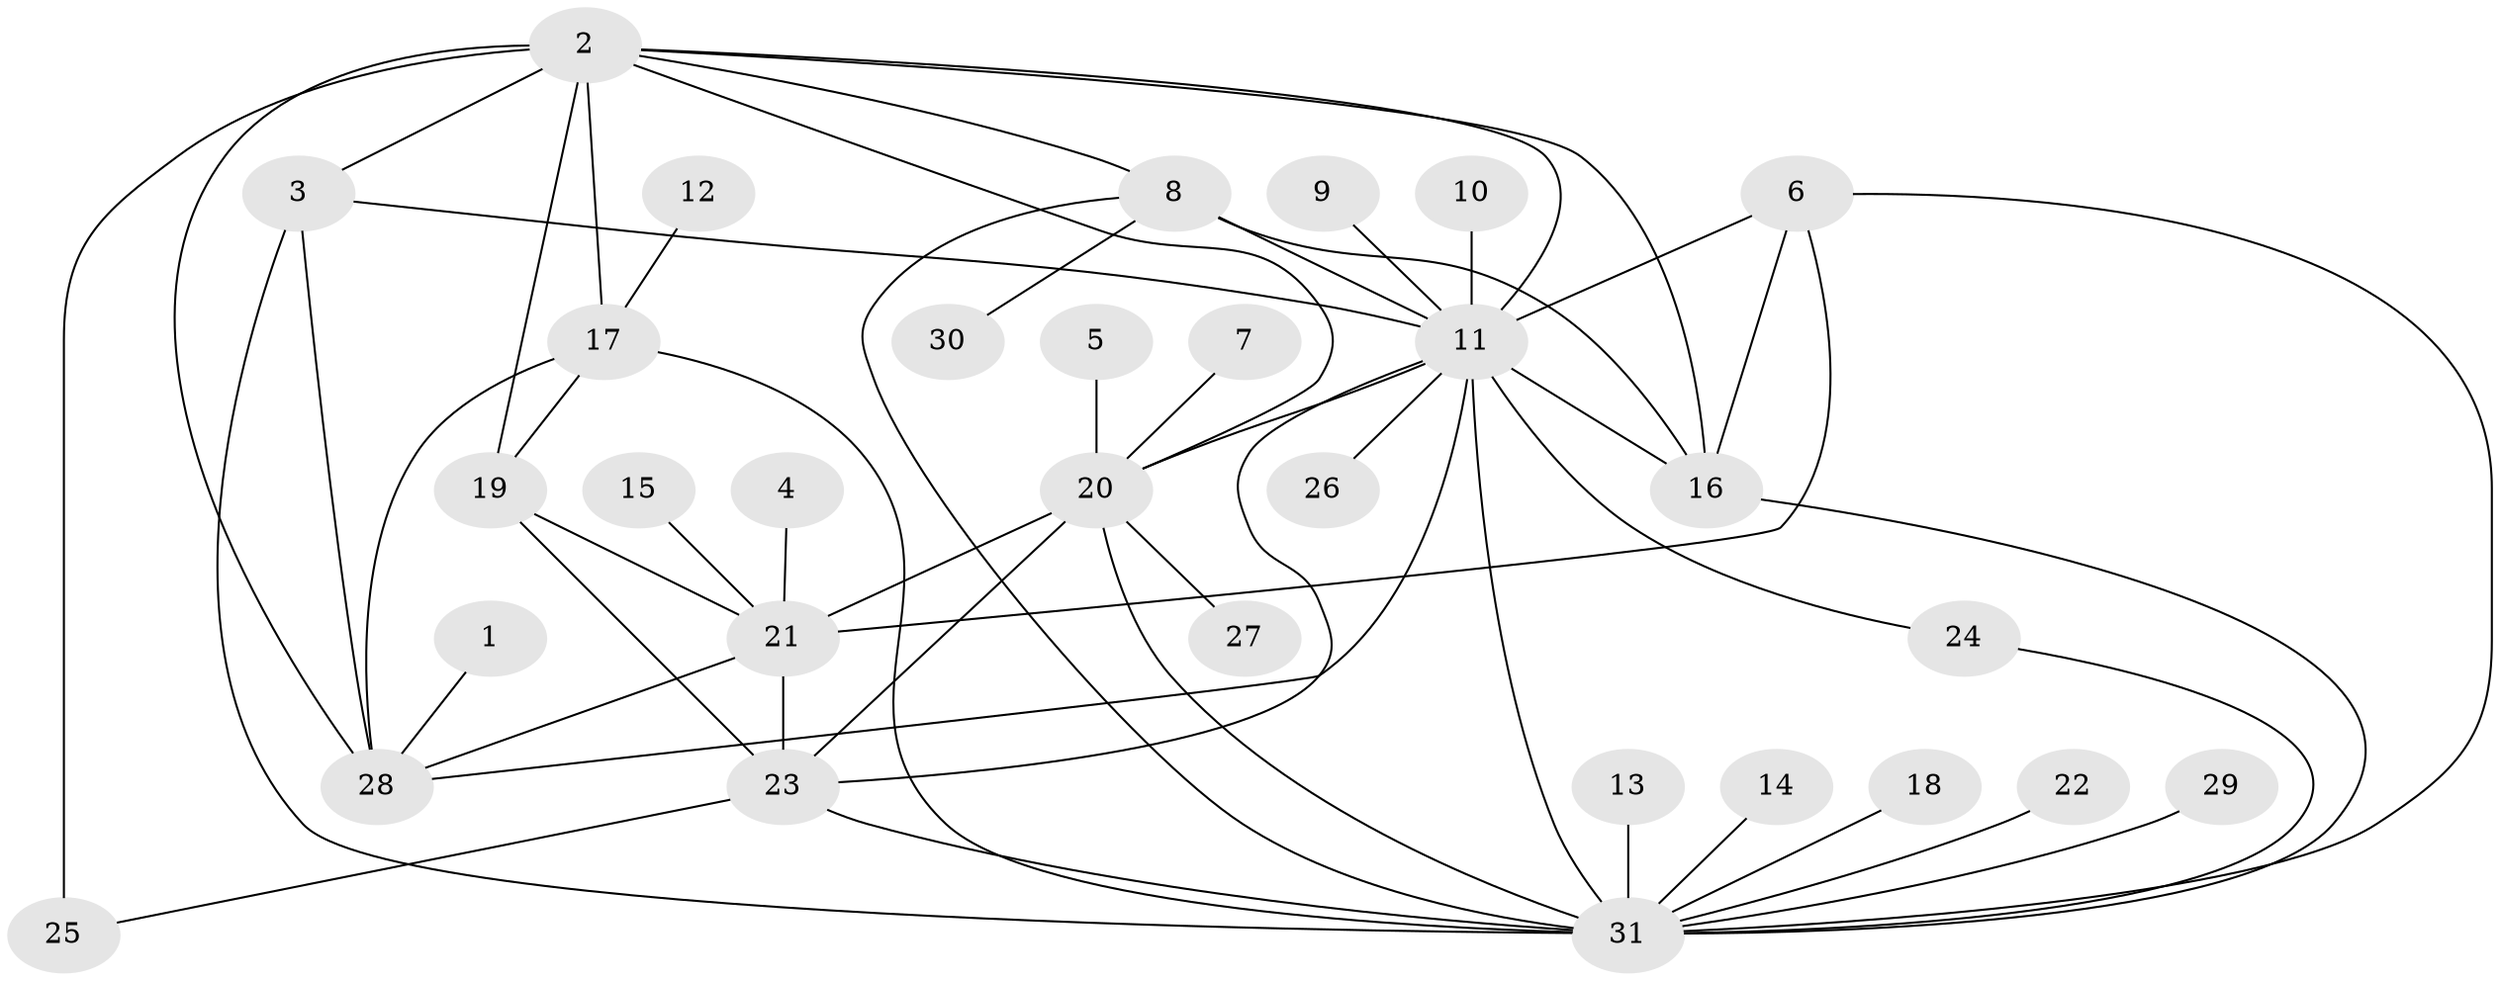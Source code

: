 // original degree distribution, {10: 0.01639344262295082, 17: 0.01639344262295082, 9: 0.03278688524590164, 13: 0.01639344262295082, 3: 0.06557377049180328, 8: 0.01639344262295082, 2: 0.2459016393442623, 20: 0.01639344262295082, 12: 0.01639344262295082, 7: 0.03278688524590164, 1: 0.47540983606557374, 4: 0.03278688524590164, 5: 0.01639344262295082}
// Generated by graph-tools (version 1.1) at 2025/01/03/09/25 03:01:56]
// undirected, 31 vertices, 55 edges
graph export_dot {
graph [start="1"]
  node [color=gray90,style=filled];
  1;
  2;
  3;
  4;
  5;
  6;
  7;
  8;
  9;
  10;
  11;
  12;
  13;
  14;
  15;
  16;
  17;
  18;
  19;
  20;
  21;
  22;
  23;
  24;
  25;
  26;
  27;
  28;
  29;
  30;
  31;
  1 -- 28 [weight=1.0];
  2 -- 3 [weight=1.0];
  2 -- 8 [weight=2.0];
  2 -- 11 [weight=1.0];
  2 -- 16 [weight=1.0];
  2 -- 17 [weight=1.0];
  2 -- 19 [weight=1.0];
  2 -- 20 [weight=1.0];
  2 -- 25 [weight=2.0];
  2 -- 28 [weight=1.0];
  3 -- 11 [weight=1.0];
  3 -- 28 [weight=2.0];
  3 -- 31 [weight=1.0];
  4 -- 21 [weight=1.0];
  5 -- 20 [weight=1.0];
  6 -- 11 [weight=1.0];
  6 -- 16 [weight=1.0];
  6 -- 21 [weight=1.0];
  6 -- 31 [weight=1.0];
  7 -- 20 [weight=1.0];
  8 -- 11 [weight=1.0];
  8 -- 16 [weight=2.0];
  8 -- 30 [weight=1.0];
  8 -- 31 [weight=1.0];
  9 -- 11 [weight=1.0];
  10 -- 11 [weight=1.0];
  11 -- 16 [weight=1.0];
  11 -- 20 [weight=1.0];
  11 -- 23 [weight=1.0];
  11 -- 24 [weight=1.0];
  11 -- 26 [weight=1.0];
  11 -- 28 [weight=1.0];
  11 -- 31 [weight=3.0];
  12 -- 17 [weight=1.0];
  13 -- 31 [weight=1.0];
  14 -- 31 [weight=1.0];
  15 -- 21 [weight=1.0];
  16 -- 31 [weight=2.0];
  17 -- 19 [weight=1.0];
  17 -- 28 [weight=1.0];
  17 -- 31 [weight=1.0];
  18 -- 31 [weight=1.0];
  19 -- 21 [weight=1.0];
  19 -- 23 [weight=1.0];
  20 -- 21 [weight=1.0];
  20 -- 23 [weight=1.0];
  20 -- 27 [weight=1.0];
  20 -- 31 [weight=1.0];
  21 -- 23 [weight=2.0];
  21 -- 28 [weight=1.0];
  22 -- 31 [weight=1.0];
  23 -- 25 [weight=1.0];
  23 -- 31 [weight=1.0];
  24 -- 31 [weight=1.0];
  29 -- 31 [weight=1.0];
}
